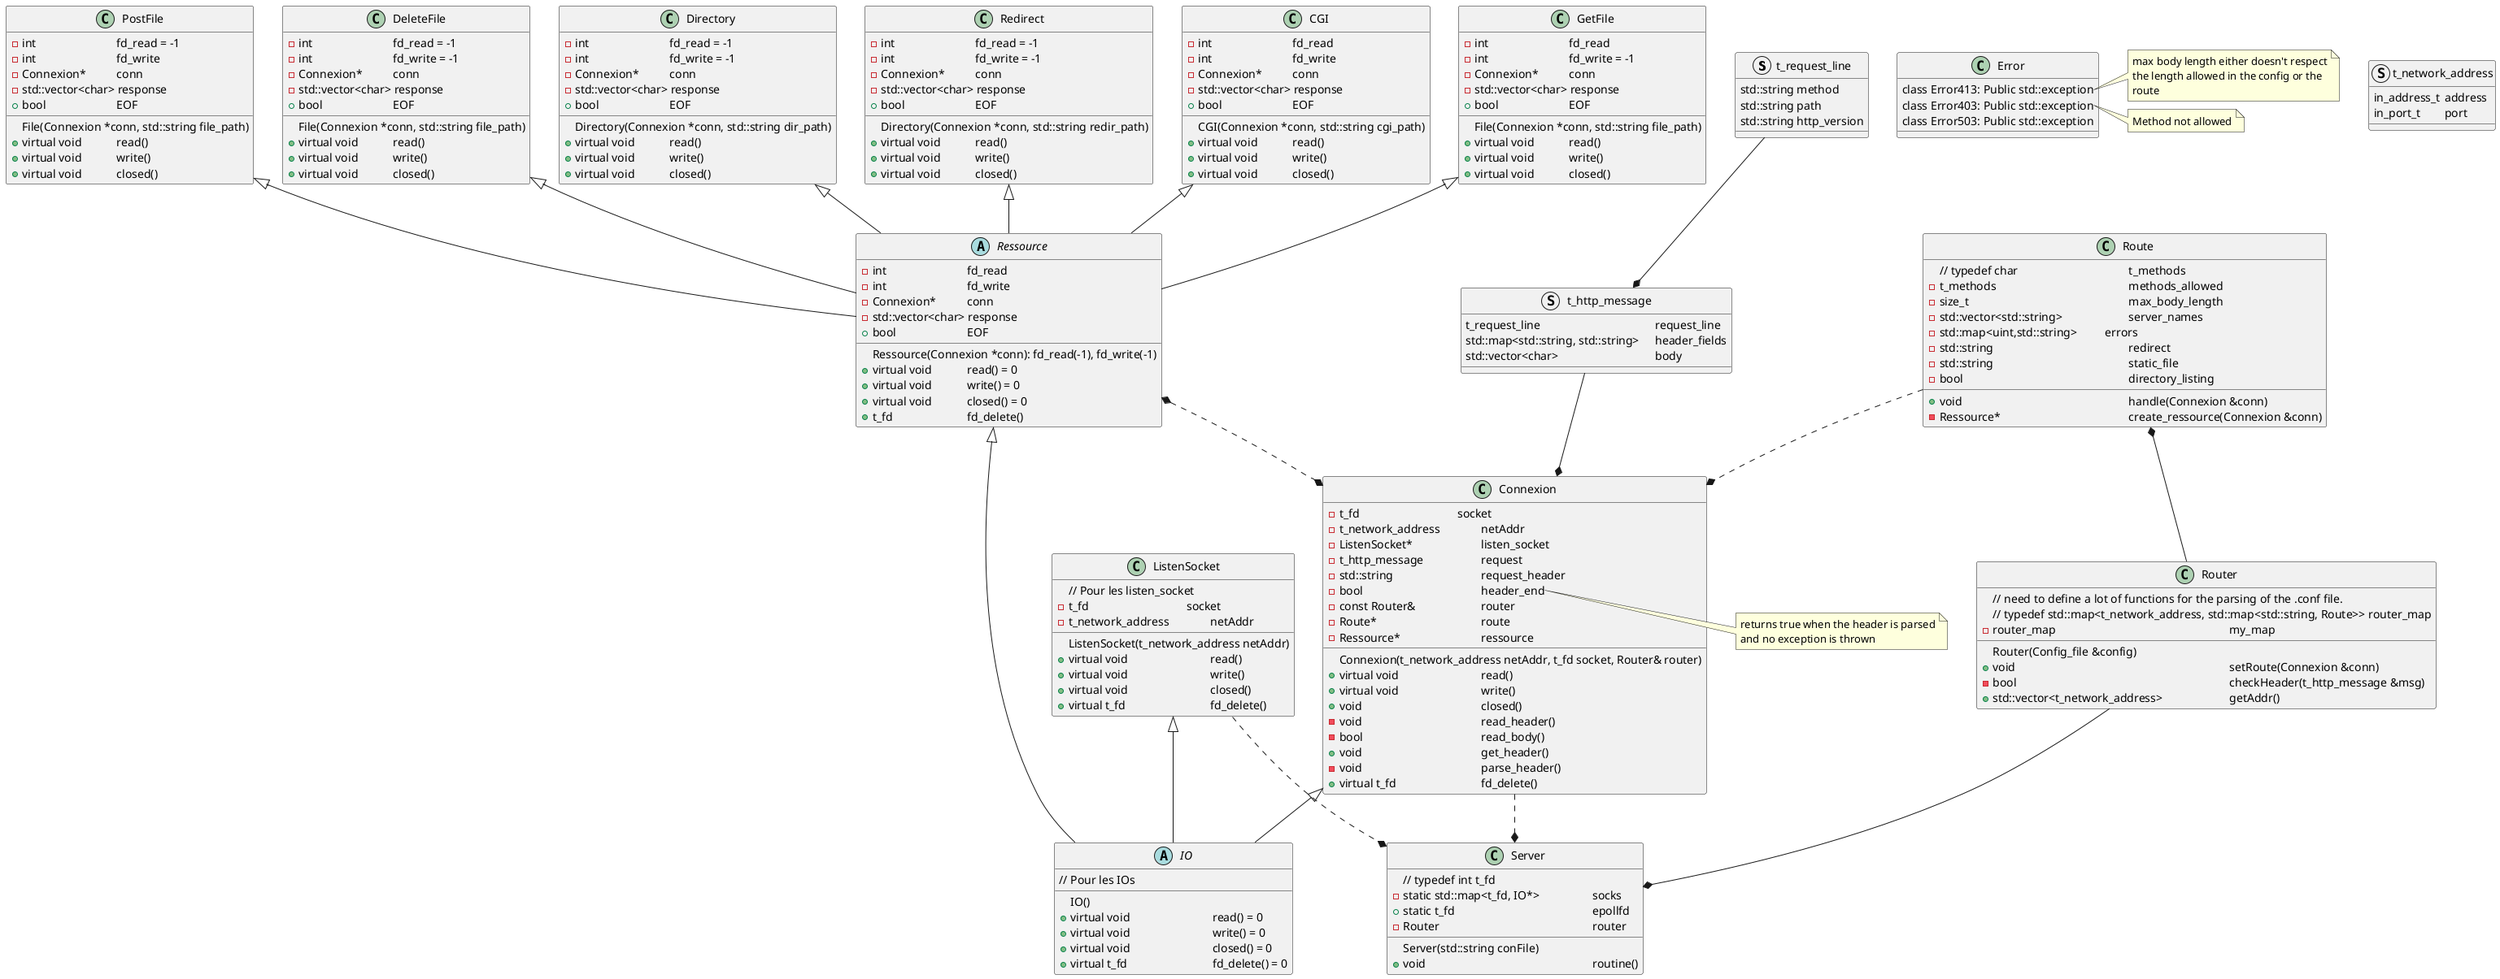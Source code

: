 @startuml

struct t_request_line {
std::string method
std::string path
std::string http_version
}

struct t_http_message {
t_request_line \t\t\t\t\trequest_line
std::map<std::string, std::string> \theader_fields
std::vector<char> \t\t\t\tbody
}

struct t_network_address {
in_address_t	address
in_port_t		port
}

abstract class IO {
// Pour les IOs
IO()
+virtual void \t\t\t\tread() = 0
+virtual void \t\t\t\twrite() = 0
+virtual void \t\t\t\tclosed() = 0
+virtual t_fd \t\t\t\tfd_delete() = 0
}

class ListenSocket {
// Pour les listen_socket
-t_fd \t\t\t\t\tsocket
-t_network_address		netAddr
ListenSocket(t_network_address netAddr)
+virtual void \t\t\t\tread()
+virtual void \t\t\t\twrite()
+virtual void \t\t\t\tclosed()
+virtual t_fd \t\t\t\tfd_delete()
}

class Connexion {
-t_fd \t\t\t\t\tsocket
-t_network_address		netAddr
-ListenSocket*			listen_socket
-t_http_message\t\t\trequest
-std::string \t\t\t\trequest_header
-bool \t\t\t\t\theader_end
-const Router&	\t\trouter
-Route*\t\t\t\t\troute
' -catch Error:Error413
' -catch Error:Error403
-Ressource*\t\t\t\tressource
Connexion(t_network_address netAddr, t_fd socket, Router& router)
+virtual void \t\t\t\tread()
+virtual void \t\t\t\twrite()
+void \t\t\t\t\tclosed()
-void \t\t\t\t\tread_header()
-bool \t\t\t\t\tread_body()
+void \t\t\t\t\tget_header()
-void \t\t\t\t\tparse_header()
+virtual t_fd \t\t\t\tfd_delete()
}
note right of Connexion::header_end
returns true when the header is parsed
and no exception is thrown
endnote

class Server {
 // typedef int t_fd
Server(std::string conFile)
-static std::map<t_fd, IO*>\t\t\tsocks
+static t_fd\t\t\t\t\t\tepollfd
-Router \t\t\t\t\t\t\trouter
+void\t\t\t\t\t\t\t\troutine()
}

class Router{
// need to define a lot of functions for the parsing of the .conf file.
// typedef std::map<t_network_address, std::map<std::string, Route>> router_map
Router(Config_file &config)
-router_map 								my_map
+void 									setRoute(Connexion &conn)
-bool 									checkHeader(t_http_message &msg)
+std::vector<t_network_address>			getAddr()

}
note right of Router::set_route
Ne set route que si prerequisites are good
endnote

class Route{
 // typedef char \t\t\t\t\tt_methods
-t_methods \t\\t\t\t\t\tmethods_allowed
-size_t \t\t\t\t\t\t\tmax_body_length
-std::vector<std::string>   \t\t\tserver_names
-std::map<uint,std::string> \t\terrors
-std::string \t\t\t\t\t\tredirect
-std::string \t\t\t\t\t\tstatic_file
-bool \t\t\t\t\t\t\tdirectory_listing

+void \t\t\t\t\t\t\thandle(Connexion &conn)
-Ressource* \t\t\t\t\t\tcreate_ressource(Connexion &conn)
}

Abstract class Ressource{
Ressource(Connexion *conn): fd_read(-1), fd_write(-1)
-int \t\t\t\tfd_read
-int \t\t\t\tfd_write
-Connexion* \t\tconn
-std::vector<char> response
+bool \t\t\tEOF
+virtual void \t\tread() = 0
+virtual void \t\twrite() = 0
+virtual void \t\tclosed() = 0
+t_fd \t\t\t\tfd_delete()
}

class	CGI{
-int \t\t\t\tfd_read
-int \t\t\t\tfd_write
-Connexion* \t\tconn
-std::vector<char> response
 CGI(Connexion *conn, std::string cgi_path)
+bool \t\t\tEOF
+virtual void \t\tread()
+virtual void \t\twrite()
+virtual void \t\tclosed()
}

class 	GetFile{
-int \t\t\t\tfd_read
-int \t\t\t\tfd_write = -1
-Connexion* \t\tconn
-std::vector<char> response
 File(Connexion *conn, std::string file_path)
+bool \t\t\tEOF
+virtual void \t\tread()
+virtual void \t\twrite()
+virtual void \t\tclosed()
}
class 	PostFile{
-int \t\t\t\tfd_read = -1
-int \t\t\t\tfd_write
-Connexion* \t\tconn
-std::vector<char> response
 File(Connexion *conn, std::string file_path)
+bool \t\t\tEOF
+virtual void \t\tread()
+virtual void \t\twrite()
+virtual void \t\tclosed()
}
class 	DeleteFile{
-int \t\t\t\tfd_read = -1
-int \t\t\t\tfd_write = -1
-Connexion* \t\tconn
-std::vector<char> response
 File(Connexion *conn, std::string file_path)
+bool \t\t\tEOF
+virtual void \t\tread()
+virtual void \t\twrite()
+virtual void \t\tclosed()
}

class	Directory{
-int \t\t\t\tfd_read = -1
-int \t\t\t\tfd_write = -1
-Connexion* \t\tconn
-std::vector<char> response
 Directory(Connexion *conn, std::string dir_path)
+bool \t\t\tEOF
+virtual void \t\tread()
+virtual void \t\twrite()
+virtual void \t\tclosed()
}

class	Redirect{
-int \t\t\t\tfd_read = -1
-int \t\t\t\tfd_write = -1
-Connexion* \t\tconn
-std::vector<char> response
 Directory(Connexion *conn, std::string redir_path)
+bool \t\t\tEOF
+virtual void \t\tread()
+virtual void \t\twrite()
+virtual void \t\tclosed()
}

class Error{
class Error413: Public std::exception
class Error403: Public std::exception
class Error503: Public std::exception
}
note right of Error::Error413
max body length either doesn't respect
the length allowed in the config or the
route
endnote
note right of Error::Error403
Method not allowed
endnote

ListenSocket <|-- IO
Ressource <|-- IO
Ressource *..* Connexion
CGI<|-- Ressource
GetFile<|-- Ressource
PostFile<|-- Ressource
DeleteFile<|-- Ressource
Directory<|-- Ressource
Redirect <|-- Ressource
Connexion <|-- IO
ListenSocket ..* Server
Route ..* Connexion
t_request_line --* t_http_message
t_http_message --* Connexion
Router --* Server
Connexion ..* Server
Route *-- Router
't_network_address --* Connexion
't_network_address --* ListenSocket
@enduml
